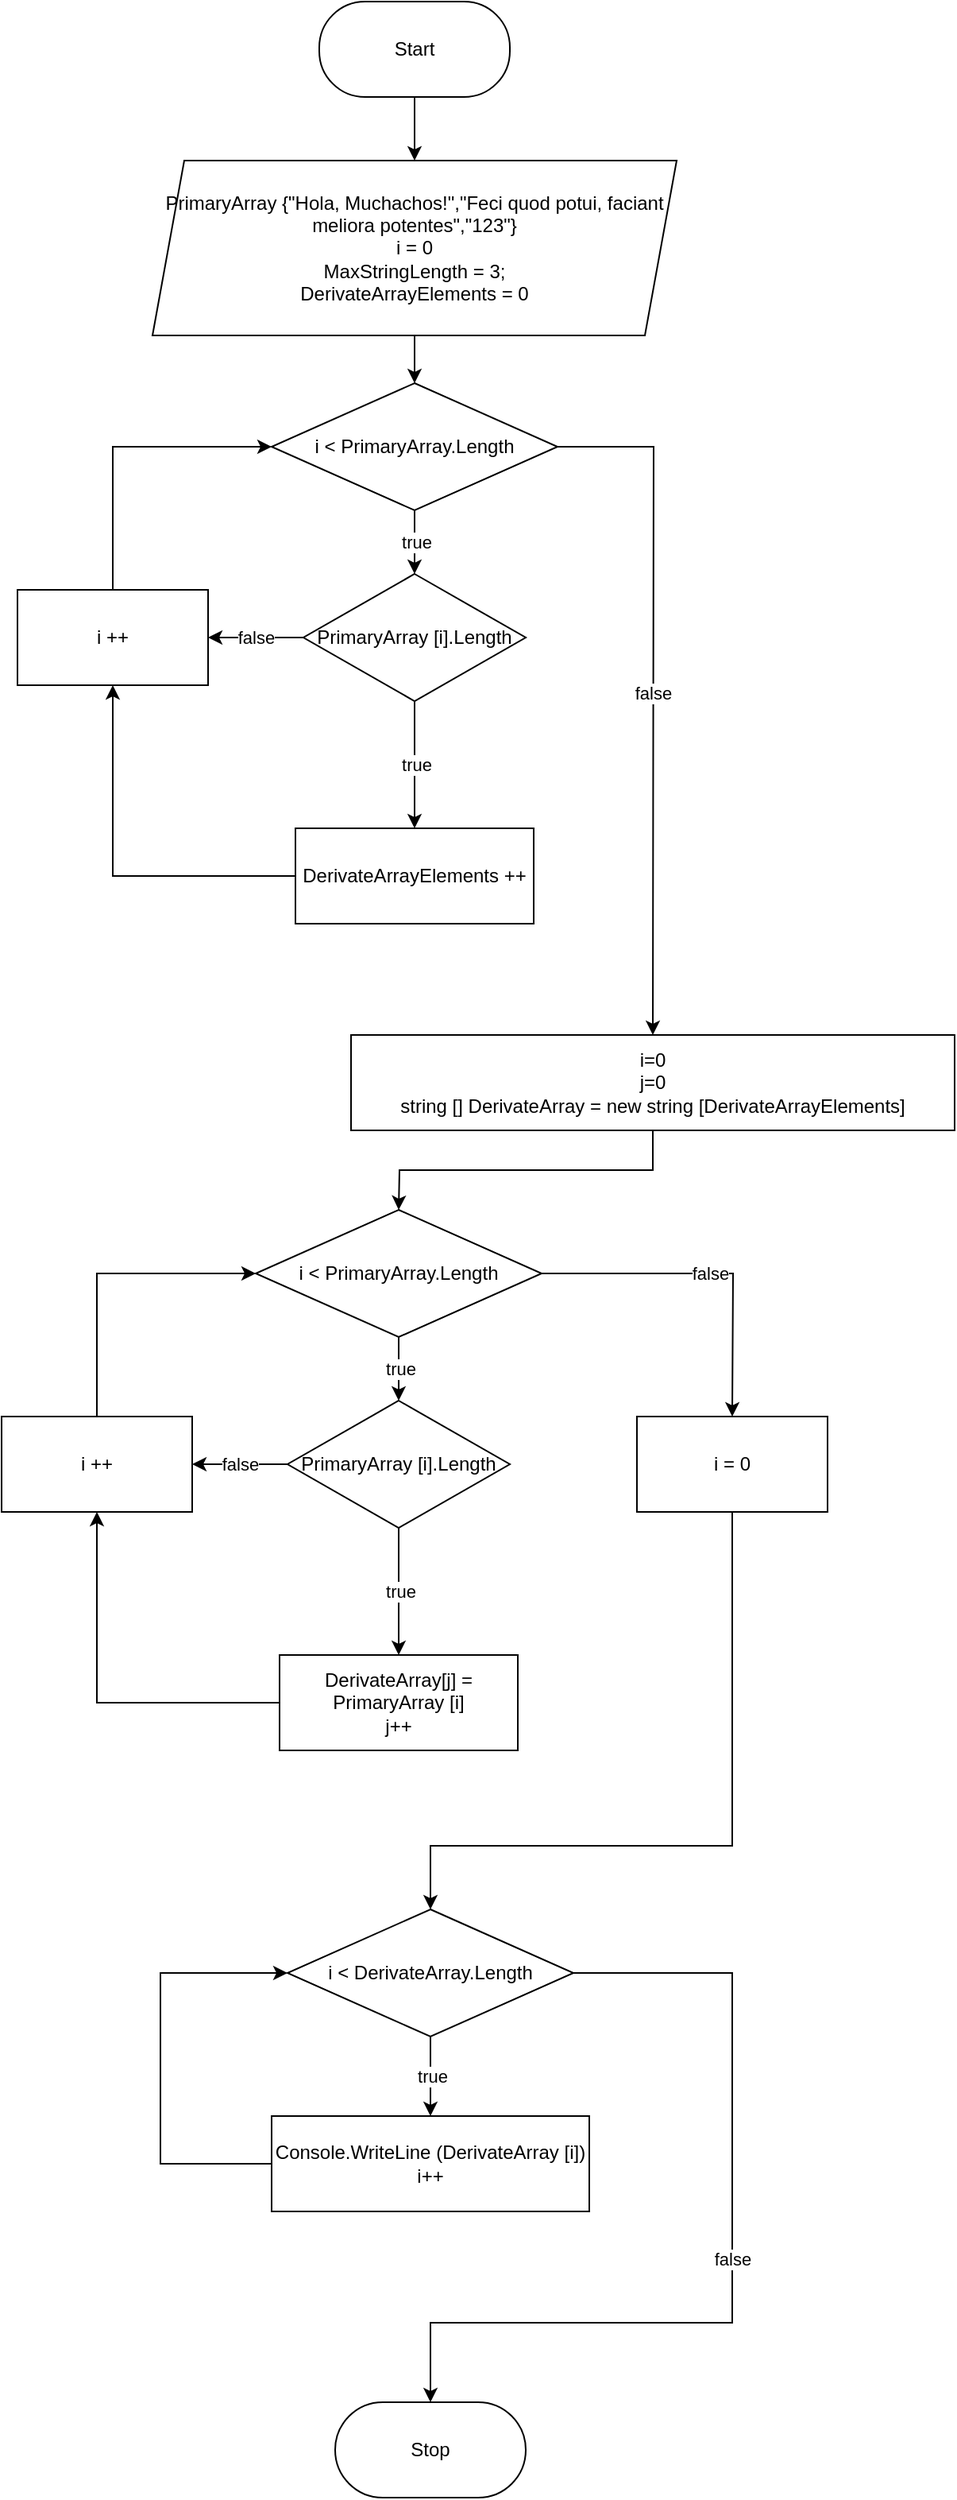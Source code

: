 <mxfile version="20.3.0" type="device"><diagram id="eMjRYNHFwCxl7KtLW-wH" name="Страница 1"><mxGraphModel dx="1374" dy="789" grid="1" gridSize="10" guides="1" tooltips="1" connect="1" arrows="1" fold="1" page="1" pageScale="1" pageWidth="827" pageHeight="1169" math="0" shadow="0"><root><mxCell id="0"/><mxCell id="1" parent="0"/><mxCell id="bwTzsdccYGFbK6fHhqUs-2" style="edgeStyle=orthogonalEdgeStyle;rounded=0;orthogonalLoop=1;jettySize=auto;html=1;" edge="1" parent="1" source="bwTzsdccYGFbK6fHhqUs-1"><mxGeometry relative="1" as="geometry"><mxPoint x="410" y="160" as="targetPoint"/></mxGeometry></mxCell><mxCell id="bwTzsdccYGFbK6fHhqUs-1" value="Start" style="rounded=1;whiteSpace=wrap;html=1;arcSize=48;" vertex="1" parent="1"><mxGeometry x="350" y="60" width="120" height="60" as="geometry"/></mxCell><mxCell id="bwTzsdccYGFbK6fHhqUs-6" style="edgeStyle=orthogonalEdgeStyle;rounded=0;orthogonalLoop=1;jettySize=auto;html=1;entryX=0.5;entryY=0;entryDx=0;entryDy=0;" edge="1" parent="1" source="bwTzsdccYGFbK6fHhqUs-3" target="bwTzsdccYGFbK6fHhqUs-5"><mxGeometry relative="1" as="geometry"/></mxCell><mxCell id="bwTzsdccYGFbK6fHhqUs-3" value="PrimaryArray {&quot;Hola, Muchachos!&quot;,&quot;Feci quod potui, faciant meliora potentes&quot;,&quot;123&quot;}&lt;br&gt;i = 0&lt;br&gt;MaxStringLength = 3;&lt;br&gt;DerivateArrayElements = 0" style="shape=parallelogram;perimeter=parallelogramPerimeter;whiteSpace=wrap;html=1;fixedSize=1;" vertex="1" parent="1"><mxGeometry x="245" y="160" width="330" height="110" as="geometry"/></mxCell><mxCell id="bwTzsdccYGFbK6fHhqUs-7" value="true" style="edgeStyle=orthogonalEdgeStyle;rounded=0;orthogonalLoop=1;jettySize=auto;html=1;" edge="1" parent="1" source="bwTzsdccYGFbK6fHhqUs-5"><mxGeometry relative="1" as="geometry"><mxPoint x="410" y="420" as="targetPoint"/></mxGeometry></mxCell><mxCell id="bwTzsdccYGFbK6fHhqUs-17" value="false" style="edgeStyle=orthogonalEdgeStyle;rounded=0;orthogonalLoop=1;jettySize=auto;html=1;" edge="1" parent="1" source="bwTzsdccYGFbK6fHhqUs-5"><mxGeometry relative="1" as="geometry"><mxPoint x="560" y="710" as="targetPoint"/></mxGeometry></mxCell><mxCell id="bwTzsdccYGFbK6fHhqUs-5" value="i &amp;lt; PrimaryArray.Length" style="rhombus;whiteSpace=wrap;html=1;" vertex="1" parent="1"><mxGeometry x="320" y="300" width="180" height="80" as="geometry"/></mxCell><mxCell id="bwTzsdccYGFbK6fHhqUs-16" style="edgeStyle=orthogonalEdgeStyle;rounded=0;orthogonalLoop=1;jettySize=auto;html=1;entryX=0;entryY=0.5;entryDx=0;entryDy=0;" edge="1" parent="1" source="bwTzsdccYGFbK6fHhqUs-8" target="bwTzsdccYGFbK6fHhqUs-5"><mxGeometry relative="1" as="geometry"><mxPoint x="220" y="340" as="targetPoint"/><Array as="points"><mxPoint x="220" y="340"/></Array></mxGeometry></mxCell><mxCell id="bwTzsdccYGFbK6fHhqUs-8" value="i ++" style="rounded=0;whiteSpace=wrap;html=1;" vertex="1" parent="1"><mxGeometry x="160" y="430" width="120" height="60" as="geometry"/></mxCell><mxCell id="bwTzsdccYGFbK6fHhqUs-10" value="false" style="edgeStyle=orthogonalEdgeStyle;rounded=0;orthogonalLoop=1;jettySize=auto;html=1;entryX=1;entryY=0.5;entryDx=0;entryDy=0;" edge="1" parent="1" source="bwTzsdccYGFbK6fHhqUs-9" target="bwTzsdccYGFbK6fHhqUs-8"><mxGeometry relative="1" as="geometry"/></mxCell><mxCell id="bwTzsdccYGFbK6fHhqUs-11" value="true" style="edgeStyle=orthogonalEdgeStyle;rounded=0;orthogonalLoop=1;jettySize=auto;html=1;" edge="1" parent="1" source="bwTzsdccYGFbK6fHhqUs-9"><mxGeometry relative="1" as="geometry"><mxPoint x="410" y="580" as="targetPoint"/></mxGeometry></mxCell><mxCell id="bwTzsdccYGFbK6fHhqUs-9" value="PrimaryArray [i].Length" style="rhombus;whiteSpace=wrap;html=1;" vertex="1" parent="1"><mxGeometry x="340" y="420" width="140" height="80" as="geometry"/></mxCell><mxCell id="bwTzsdccYGFbK6fHhqUs-15" style="edgeStyle=orthogonalEdgeStyle;rounded=0;orthogonalLoop=1;jettySize=auto;html=1;entryX=0.5;entryY=1;entryDx=0;entryDy=0;" edge="1" parent="1" source="bwTzsdccYGFbK6fHhqUs-14" target="bwTzsdccYGFbK6fHhqUs-8"><mxGeometry relative="1" as="geometry"><mxPoint x="220" y="610" as="targetPoint"/></mxGeometry></mxCell><mxCell id="bwTzsdccYGFbK6fHhqUs-14" value="DerivateArrayElements ++" style="rounded=0;whiteSpace=wrap;html=1;" vertex="1" parent="1"><mxGeometry x="335" y="580" width="150" height="60" as="geometry"/></mxCell><mxCell id="bwTzsdccYGFbK6fHhqUs-19" style="edgeStyle=orthogonalEdgeStyle;rounded=0;orthogonalLoop=1;jettySize=auto;html=1;" edge="1" parent="1" source="bwTzsdccYGFbK6fHhqUs-18"><mxGeometry relative="1" as="geometry"><mxPoint x="400" y="820" as="targetPoint"/></mxGeometry></mxCell><mxCell id="bwTzsdccYGFbK6fHhqUs-18" value="i=0&lt;br&gt;j=0&lt;br&gt;string [] DerivateArray = new string [DerivateArrayElements]" style="rounded=0;whiteSpace=wrap;html=1;" vertex="1" parent="1"><mxGeometry x="370" y="710" width="380" height="60" as="geometry"/></mxCell><mxCell id="bwTzsdccYGFbK6fHhqUs-20" value="true" style="edgeStyle=orthogonalEdgeStyle;rounded=0;orthogonalLoop=1;jettySize=auto;html=1;" edge="1" parent="1" source="bwTzsdccYGFbK6fHhqUs-21"><mxGeometry relative="1" as="geometry"><mxPoint x="400" y="940" as="targetPoint"/></mxGeometry></mxCell><mxCell id="bwTzsdccYGFbK6fHhqUs-29" value="false" style="edgeStyle=orthogonalEdgeStyle;rounded=0;orthogonalLoop=1;jettySize=auto;html=1;" edge="1" parent="1" source="bwTzsdccYGFbK6fHhqUs-21"><mxGeometry relative="1" as="geometry"><mxPoint x="610" y="950" as="targetPoint"/></mxGeometry></mxCell><mxCell id="bwTzsdccYGFbK6fHhqUs-21" value="i &amp;lt; PrimaryArray.Length" style="rhombus;whiteSpace=wrap;html=1;" vertex="1" parent="1"><mxGeometry x="310" y="820" width="180" height="80" as="geometry"/></mxCell><mxCell id="bwTzsdccYGFbK6fHhqUs-22" style="edgeStyle=orthogonalEdgeStyle;rounded=0;orthogonalLoop=1;jettySize=auto;html=1;entryX=0;entryY=0.5;entryDx=0;entryDy=0;" edge="1" parent="1" source="bwTzsdccYGFbK6fHhqUs-23" target="bwTzsdccYGFbK6fHhqUs-21"><mxGeometry relative="1" as="geometry"><mxPoint x="210" y="860" as="targetPoint"/><Array as="points"><mxPoint x="210" y="860"/></Array></mxGeometry></mxCell><mxCell id="bwTzsdccYGFbK6fHhqUs-23" value="i ++" style="rounded=0;whiteSpace=wrap;html=1;" vertex="1" parent="1"><mxGeometry x="150" y="950" width="120" height="60" as="geometry"/></mxCell><mxCell id="bwTzsdccYGFbK6fHhqUs-24" value="false" style="edgeStyle=orthogonalEdgeStyle;rounded=0;orthogonalLoop=1;jettySize=auto;html=1;entryX=1;entryY=0.5;entryDx=0;entryDy=0;" edge="1" parent="1" source="bwTzsdccYGFbK6fHhqUs-26" target="bwTzsdccYGFbK6fHhqUs-23"><mxGeometry relative="1" as="geometry"/></mxCell><mxCell id="bwTzsdccYGFbK6fHhqUs-25" value="true" style="edgeStyle=orthogonalEdgeStyle;rounded=0;orthogonalLoop=1;jettySize=auto;html=1;" edge="1" parent="1" source="bwTzsdccYGFbK6fHhqUs-26"><mxGeometry relative="1" as="geometry"><mxPoint x="400" y="1100" as="targetPoint"/></mxGeometry></mxCell><mxCell id="bwTzsdccYGFbK6fHhqUs-26" value="PrimaryArray [i].Length" style="rhombus;whiteSpace=wrap;html=1;" vertex="1" parent="1"><mxGeometry x="330" y="940" width="140" height="80" as="geometry"/></mxCell><mxCell id="bwTzsdccYGFbK6fHhqUs-27" style="edgeStyle=orthogonalEdgeStyle;rounded=0;orthogonalLoop=1;jettySize=auto;html=1;entryX=0.5;entryY=1;entryDx=0;entryDy=0;" edge="1" parent="1" source="bwTzsdccYGFbK6fHhqUs-28" target="bwTzsdccYGFbK6fHhqUs-23"><mxGeometry relative="1" as="geometry"><mxPoint x="210" y="1130" as="targetPoint"/></mxGeometry></mxCell><mxCell id="bwTzsdccYGFbK6fHhqUs-28" value="DerivateArray[j] = PrimaryArray [i]&lt;br&gt;j++" style="rounded=0;whiteSpace=wrap;html=1;" vertex="1" parent="1"><mxGeometry x="325" y="1100" width="150" height="60" as="geometry"/></mxCell><mxCell id="bwTzsdccYGFbK6fHhqUs-32" style="edgeStyle=orthogonalEdgeStyle;rounded=0;orthogonalLoop=1;jettySize=auto;html=1;" edge="1" parent="1" source="bwTzsdccYGFbK6fHhqUs-31"><mxGeometry relative="1" as="geometry"><mxPoint x="420" y="1260" as="targetPoint"/><Array as="points"><mxPoint x="610" y="1220"/><mxPoint x="420" y="1220"/></Array></mxGeometry></mxCell><mxCell id="bwTzsdccYGFbK6fHhqUs-31" value="i = 0" style="rounded=0;whiteSpace=wrap;html=1;" vertex="1" parent="1"><mxGeometry x="550" y="950" width="120" height="60" as="geometry"/></mxCell><mxCell id="bwTzsdccYGFbK6fHhqUs-35" value="true" style="edgeStyle=orthogonalEdgeStyle;rounded=0;orthogonalLoop=1;jettySize=auto;html=1;" edge="1" parent="1" source="bwTzsdccYGFbK6fHhqUs-34"><mxGeometry relative="1" as="geometry"><mxPoint x="420" y="1390" as="targetPoint"/></mxGeometry></mxCell><mxCell id="bwTzsdccYGFbK6fHhqUs-39" value="false" style="edgeStyle=orthogonalEdgeStyle;rounded=0;orthogonalLoop=1;jettySize=auto;html=1;" edge="1" parent="1" source="bwTzsdccYGFbK6fHhqUs-34"><mxGeometry relative="1" as="geometry"><mxPoint x="420" y="1570" as="targetPoint"/><Array as="points"><mxPoint x="610" y="1300"/><mxPoint x="610" y="1520"/></Array></mxGeometry></mxCell><mxCell id="bwTzsdccYGFbK6fHhqUs-34" value="i &amp;lt; DerivateArray.Length" style="rhombus;whiteSpace=wrap;html=1;" vertex="1" parent="1"><mxGeometry x="330" y="1260" width="180" height="80" as="geometry"/></mxCell><mxCell id="bwTzsdccYGFbK6fHhqUs-37" style="edgeStyle=orthogonalEdgeStyle;rounded=0;orthogonalLoop=1;jettySize=auto;html=1;entryX=0;entryY=0.5;entryDx=0;entryDy=0;" edge="1" parent="1" source="bwTzsdccYGFbK6fHhqUs-36" target="bwTzsdccYGFbK6fHhqUs-34"><mxGeometry relative="1" as="geometry"><mxPoint x="290" y="1300" as="targetPoint"/><Array as="points"><mxPoint x="250" y="1420"/><mxPoint x="250" y="1300"/></Array></mxGeometry></mxCell><mxCell id="bwTzsdccYGFbK6fHhqUs-36" value="Console.WriteLine (DerivateArray [i])&lt;br&gt;i++" style="rounded=0;whiteSpace=wrap;html=1;" vertex="1" parent="1"><mxGeometry x="320" y="1390" width="200" height="60" as="geometry"/></mxCell><mxCell id="bwTzsdccYGFbK6fHhqUs-42" value="Stop" style="rounded=1;whiteSpace=wrap;html=1;arcSize=50;" vertex="1" parent="1"><mxGeometry x="360" y="1570" width="120" height="60" as="geometry"/></mxCell></root></mxGraphModel></diagram></mxfile>